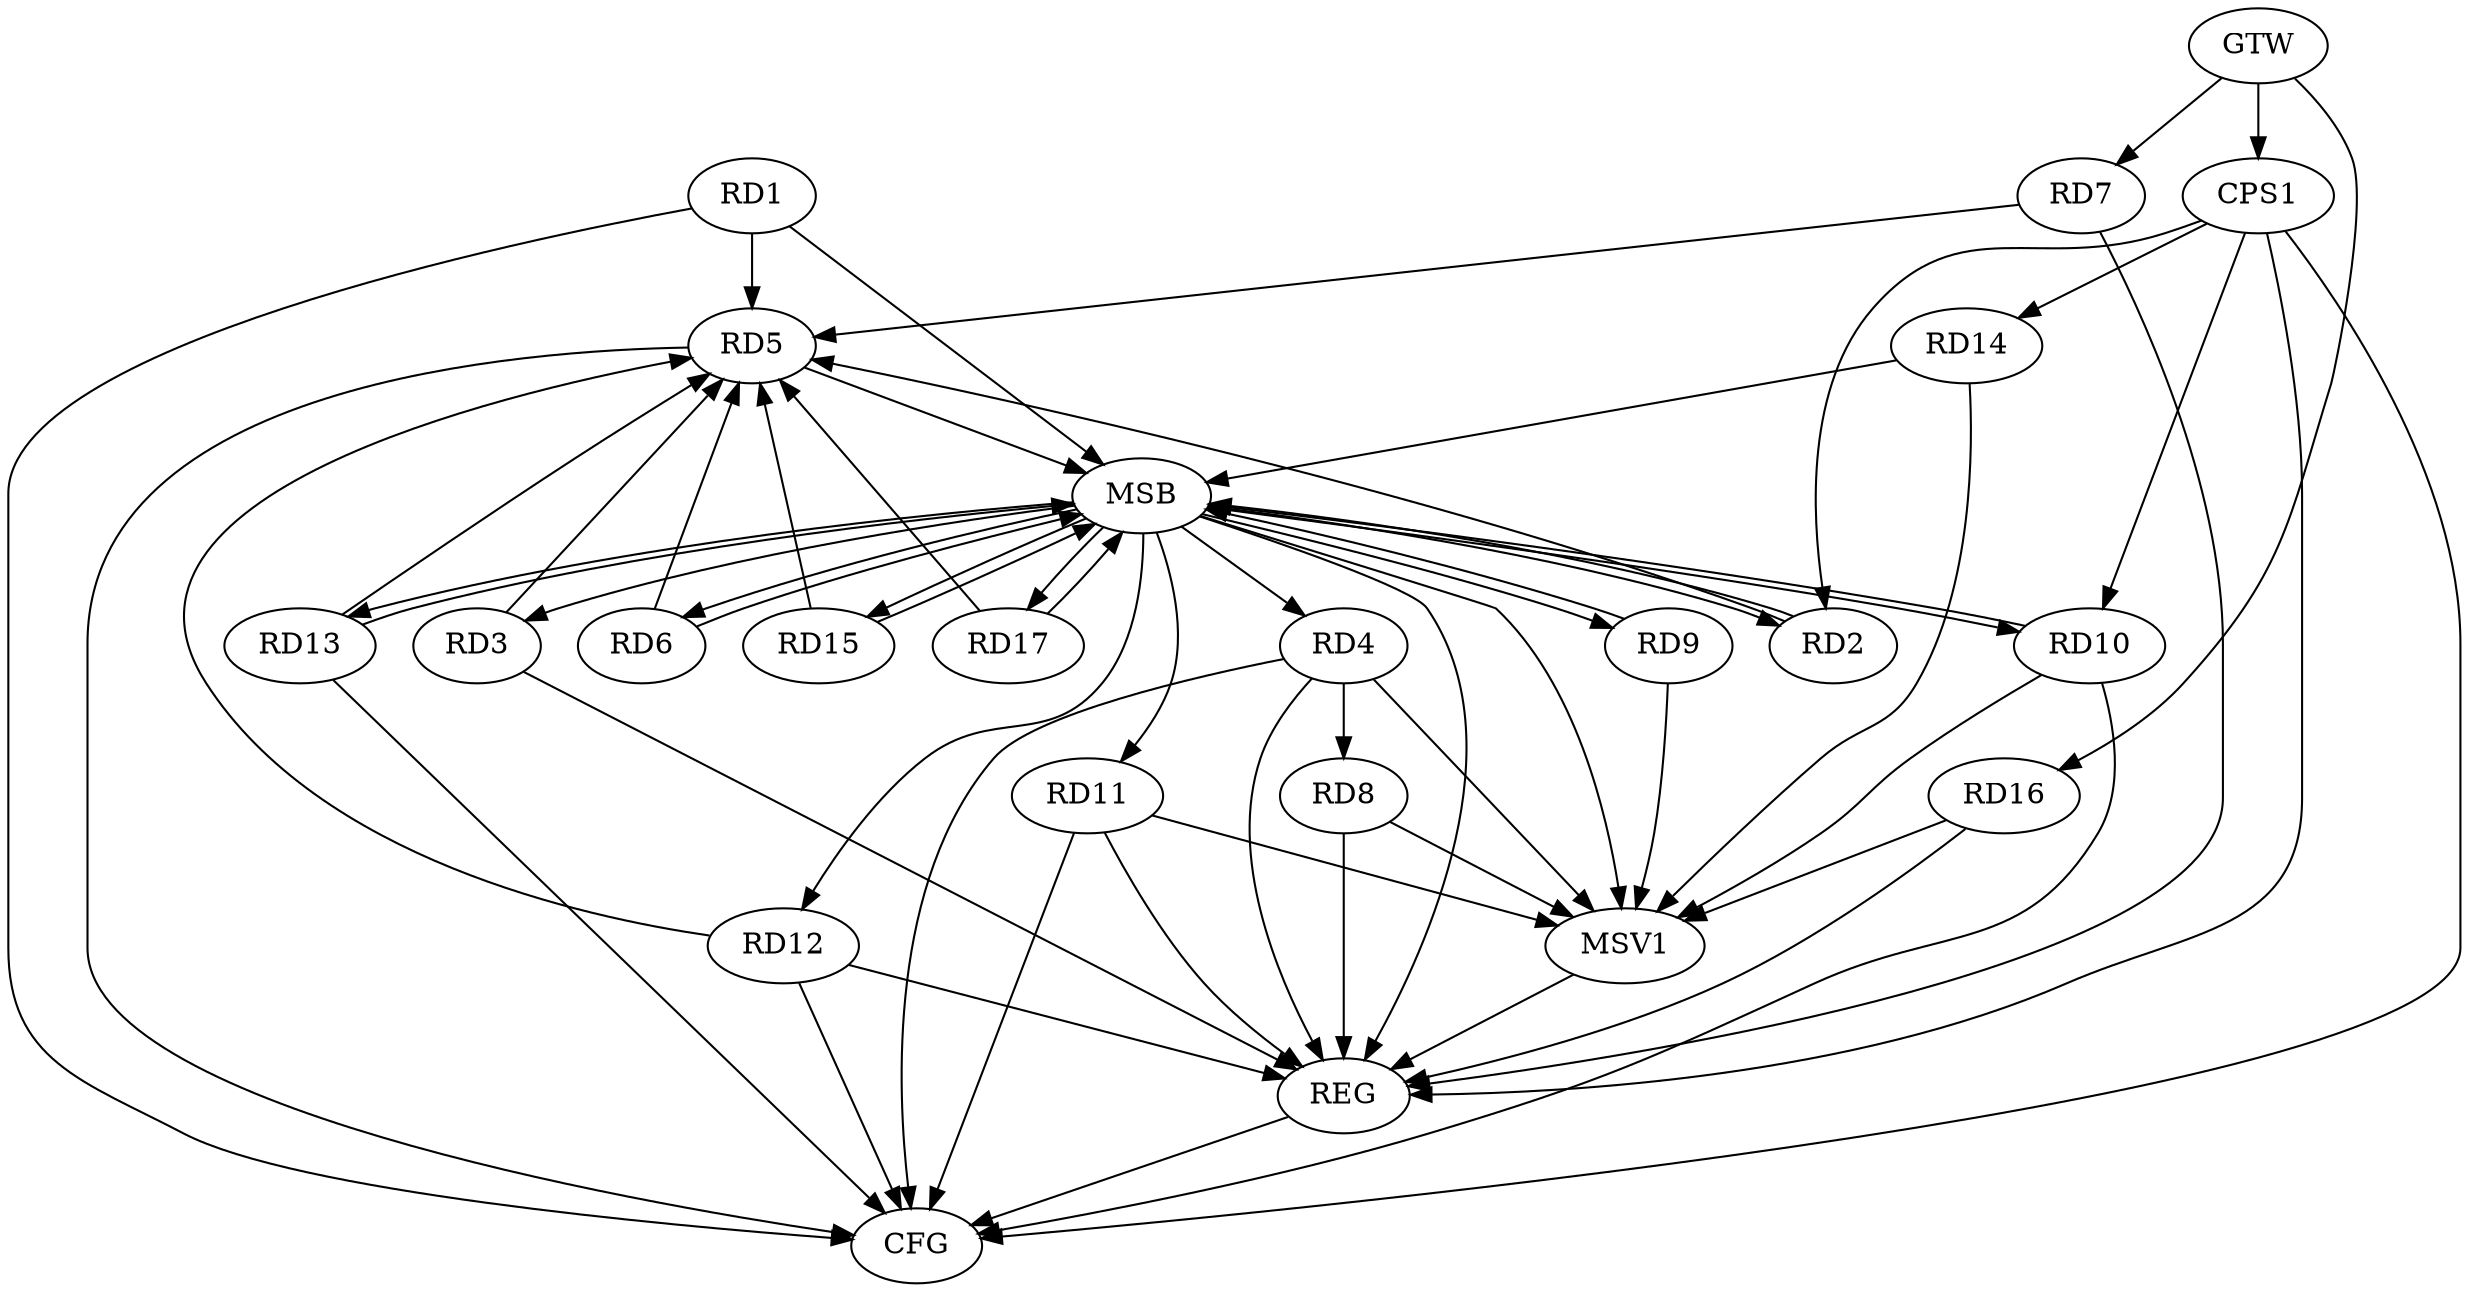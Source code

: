 strict digraph G {
  RD1 [ label="RD1" ];
  RD2 [ label="RD2" ];
  RD3 [ label="RD3" ];
  RD4 [ label="RD4" ];
  RD5 [ label="RD5" ];
  RD6 [ label="RD6" ];
  RD7 [ label="RD7" ];
  RD8 [ label="RD8" ];
  RD9 [ label="RD9" ];
  RD10 [ label="RD10" ];
  RD11 [ label="RD11" ];
  RD12 [ label="RD12" ];
  RD13 [ label="RD13" ];
  RD14 [ label="RD14" ];
  RD15 [ label="RD15" ];
  RD16 [ label="RD16" ];
  RD17 [ label="RD17" ];
  CPS1 [ label="CPS1" ];
  GTW [ label="GTW" ];
  REG [ label="REG" ];
  MSB [ label="MSB" ];
  CFG [ label="CFG" ];
  MSV1 [ label="MSV1" ];
  RD4 -> RD8;
  CPS1 -> RD2;
  CPS1 -> RD10;
  CPS1 -> RD14;
  GTW -> RD7;
  GTW -> RD16;
  GTW -> CPS1;
  RD3 -> REG;
  RD4 -> REG;
  RD7 -> REG;
  RD8 -> REG;
  RD11 -> REG;
  RD12 -> REG;
  RD16 -> REG;
  CPS1 -> REG;
  RD1 -> MSB;
  MSB -> RD6;
  MSB -> RD13;
  MSB -> REG;
  RD2 -> MSB;
  RD5 -> MSB;
  MSB -> RD2;
  MSB -> RD9;
  MSB -> RD12;
  RD6 -> MSB;
  MSB -> RD17;
  RD9 -> MSB;
  MSB -> RD11;
  RD10 -> MSB;
  RD13 -> MSB;
  MSB -> RD10;
  MSB -> RD15;
  RD14 -> MSB;
  MSB -> RD4;
  RD15 -> MSB;
  RD17 -> MSB;
  MSB -> RD3;
  RD11 -> CFG;
  RD5 -> CFG;
  RD13 -> CFG;
  CPS1 -> CFG;
  RD10 -> CFG;
  RD4 -> CFG;
  RD12 -> CFG;
  RD1 -> CFG;
  REG -> CFG;
  RD15 -> RD5;
  RD3 -> RD5;
  RD6 -> RD5;
  RD12 -> RD5;
  RD1 -> RD5;
  RD2 -> RD5;
  RD17 -> RD5;
  RD13 -> RD5;
  RD7 -> RD5;
  RD4 -> MSV1;
  RD11 -> MSV1;
  MSB -> MSV1;
  RD8 -> MSV1;
  RD14 -> MSV1;
  RD10 -> MSV1;
  RD16 -> MSV1;
  RD9 -> MSV1;
  MSV1 -> REG;
}
